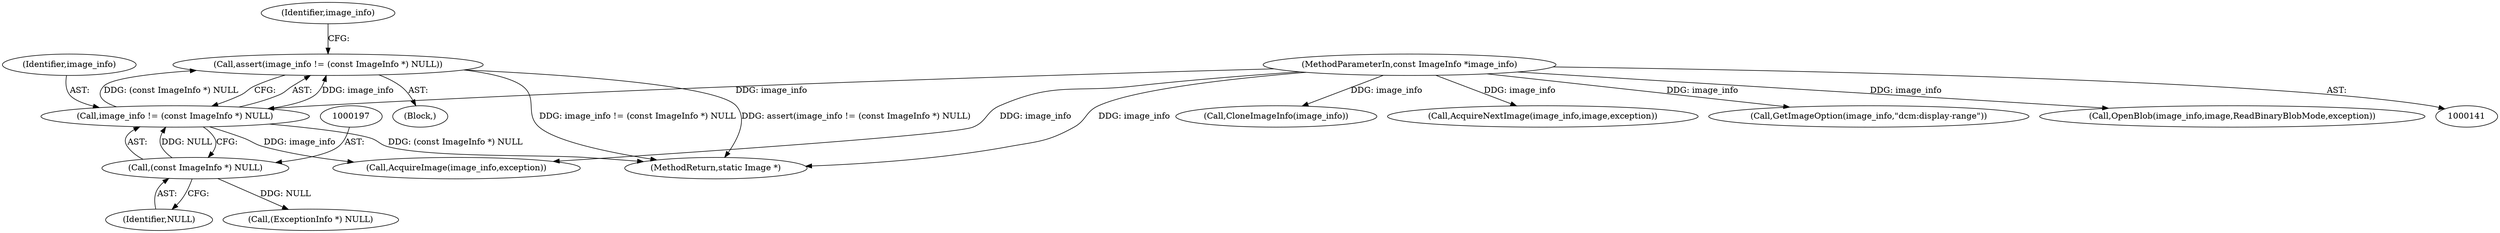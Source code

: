 digraph "0_ImageMagick_5511ef530576ed18fd636baa3bb4eda3d667665d@API" {
"1000193" [label="(Call,assert(image_info != (const ImageInfo *) NULL))"];
"1000194" [label="(Call,image_info != (const ImageInfo *) NULL)"];
"1000142" [label="(MethodParameterIn,const ImageInfo *image_info)"];
"1000196" [label="(Call,(const ImageInfo *) NULL)"];
"1000193" [label="(Call,assert(image_info != (const ImageInfo *) NULL))"];
"1000195" [label="(Identifier,image_info)"];
"1000202" [label="(Identifier,image_info)"];
"1002453" [label="(Call,CloneImageInfo(image_info))"];
"1000198" [label="(Identifier,NULL)"];
"1004548" [label="(Call,AcquireNextImage(image_info,image,exception))"];
"1000223" [label="(Call,(ExceptionInfo *) NULL)"];
"1004677" [label="(MethodReturn,static Image *)"];
"1003477" [label="(Call,GetImageOption(image_info,\"dcm:display-range\"))"];
"1000194" [label="(Call,image_info != (const ImageInfo *) NULL)"];
"1000144" [label="(Block,)"];
"1000196" [label="(Call,(const ImageInfo *) NULL)"];
"1000239" [label="(Call,OpenBlob(image_info,image,ReadBinaryBlobMode,exception))"];
"1000234" [label="(Call,AcquireImage(image_info,exception))"];
"1000142" [label="(MethodParameterIn,const ImageInfo *image_info)"];
"1000193" -> "1000144"  [label="AST: "];
"1000193" -> "1000194"  [label="CFG: "];
"1000194" -> "1000193"  [label="AST: "];
"1000202" -> "1000193"  [label="CFG: "];
"1000193" -> "1004677"  [label="DDG: image_info != (const ImageInfo *) NULL"];
"1000193" -> "1004677"  [label="DDG: assert(image_info != (const ImageInfo *) NULL)"];
"1000194" -> "1000193"  [label="DDG: image_info"];
"1000194" -> "1000193"  [label="DDG: (const ImageInfo *) NULL"];
"1000194" -> "1000196"  [label="CFG: "];
"1000195" -> "1000194"  [label="AST: "];
"1000196" -> "1000194"  [label="AST: "];
"1000194" -> "1004677"  [label="DDG: (const ImageInfo *) NULL"];
"1000142" -> "1000194"  [label="DDG: image_info"];
"1000196" -> "1000194"  [label="DDG: NULL"];
"1000194" -> "1000234"  [label="DDG: image_info"];
"1000142" -> "1000141"  [label="AST: "];
"1000142" -> "1004677"  [label="DDG: image_info"];
"1000142" -> "1000234"  [label="DDG: image_info"];
"1000142" -> "1000239"  [label="DDG: image_info"];
"1000142" -> "1002453"  [label="DDG: image_info"];
"1000142" -> "1003477"  [label="DDG: image_info"];
"1000142" -> "1004548"  [label="DDG: image_info"];
"1000196" -> "1000198"  [label="CFG: "];
"1000197" -> "1000196"  [label="AST: "];
"1000198" -> "1000196"  [label="AST: "];
"1000196" -> "1000223"  [label="DDG: NULL"];
}

